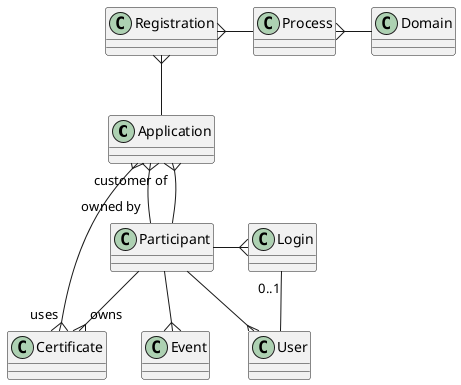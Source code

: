 @startuml

class Application
class Certificate
class Domain
class Event
class Login
class Participant
class Process
class Registration
class User

Domain -left-{ Process
Registration }-right- Process
Registration }-- Application
Application }--{ "uses" Certificate
Application }-- "owned by" Participant
Application "customer of" }-- Participant
Participant --{ "owns" Certificate
Participant --{ Event
Participant -right-{ Login
Participant --{ User
Login "0..1" -- User

@enduml
